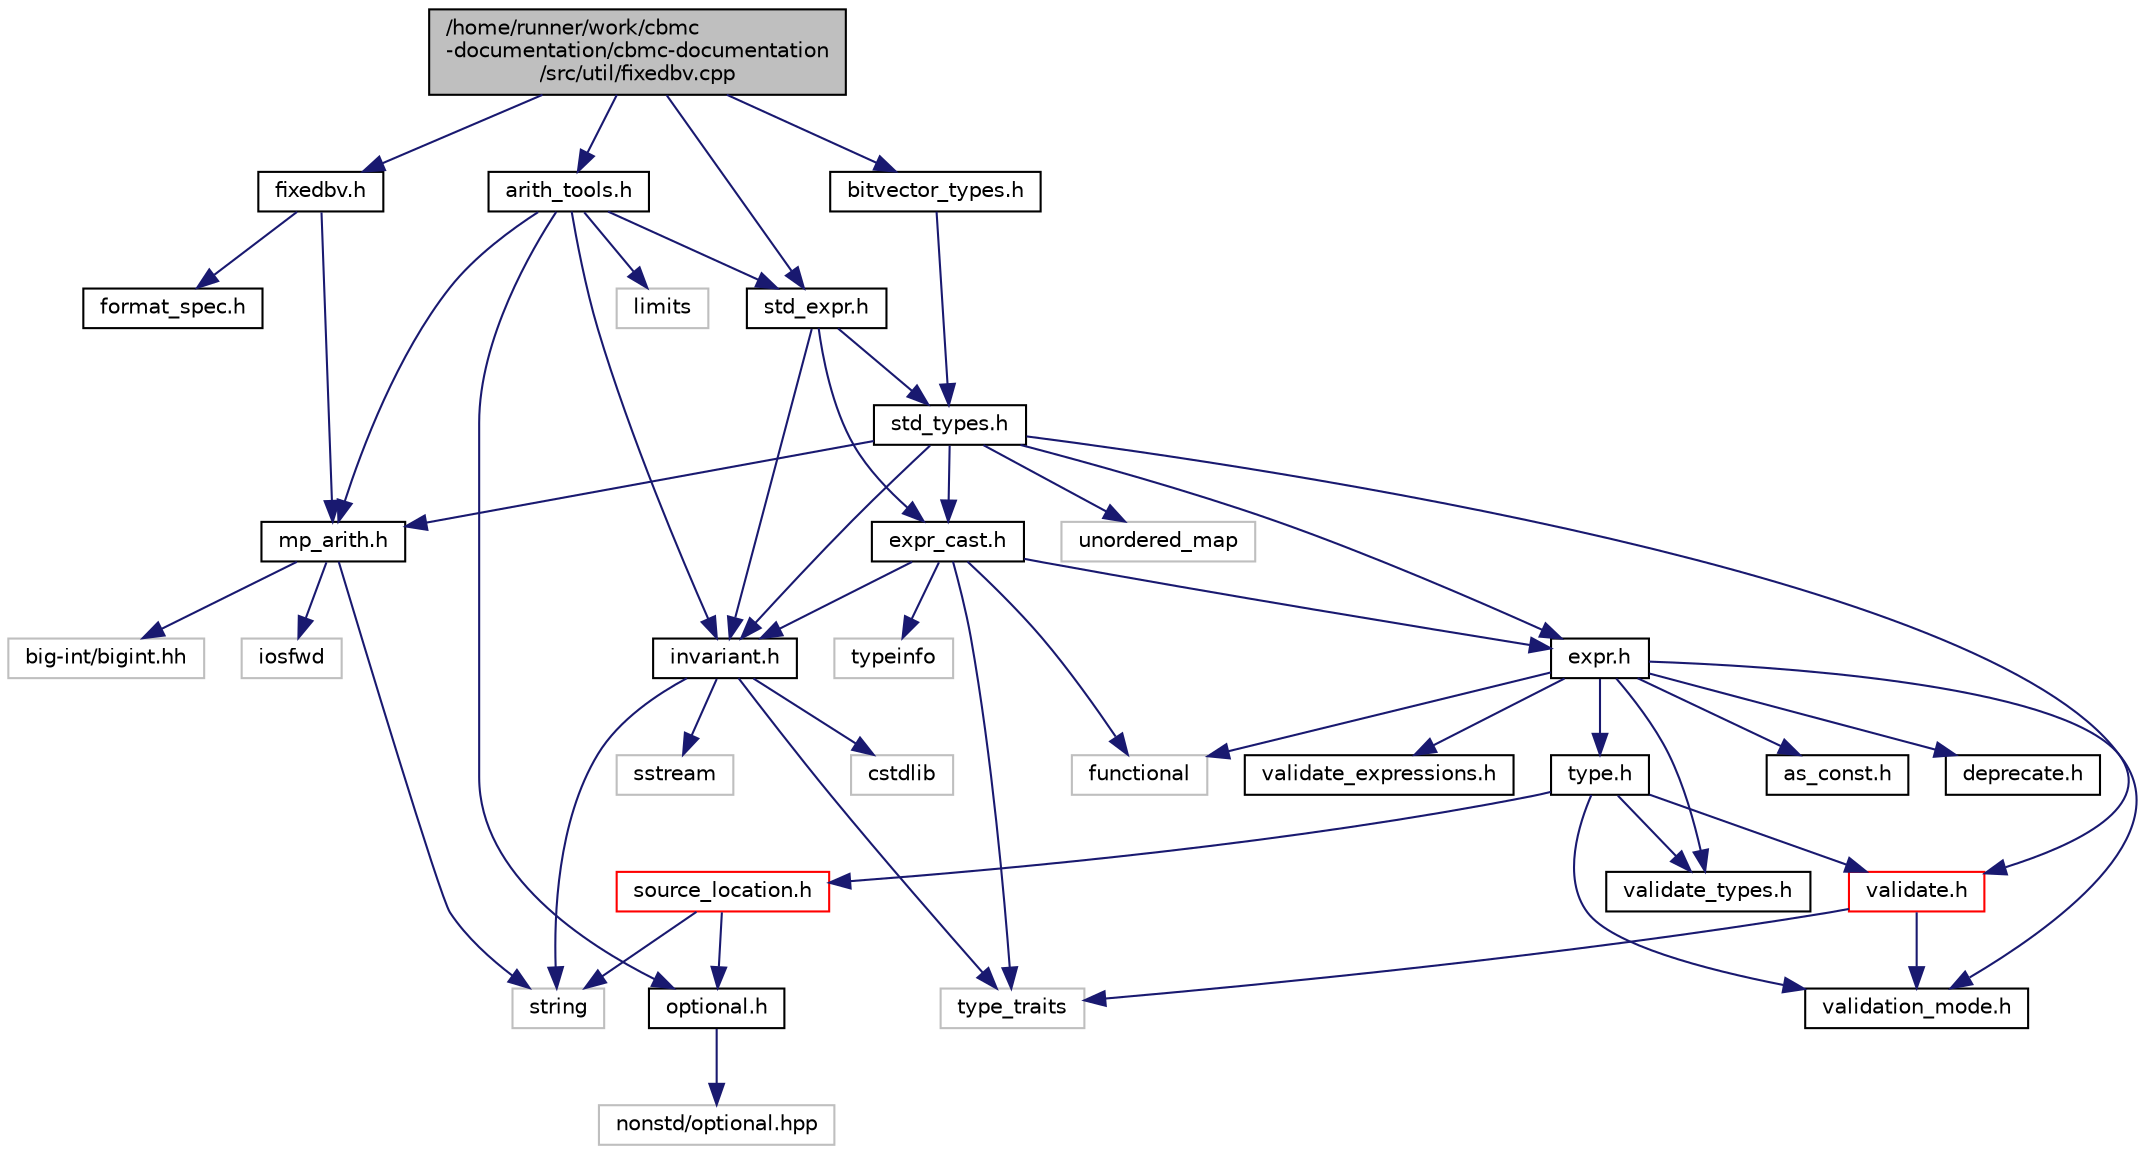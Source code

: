 digraph "/home/runner/work/cbmc-documentation/cbmc-documentation/src/util/fixedbv.cpp"
{
 // LATEX_PDF_SIZE
  bgcolor="transparent";
  edge [fontname="Helvetica",fontsize="10",labelfontname="Helvetica",labelfontsize="10"];
  node [fontname="Helvetica",fontsize="10",shape=record];
  Node1 [label="/home/runner/work/cbmc\l-documentation/cbmc-documentation\l/src/util/fixedbv.cpp",height=0.2,width=0.4,color="black", fillcolor="grey75", style="filled", fontcolor="black",tooltip=" "];
  Node1 -> Node2 [color="midnightblue",fontsize="10",style="solid",fontname="Helvetica"];
  Node2 [label="fixedbv.h",height=0.2,width=0.4,color="black",URL="$fixedbv_8h.html",tooltip=" "];
  Node2 -> Node3 [color="midnightblue",fontsize="10",style="solid",fontname="Helvetica"];
  Node3 [label="mp_arith.h",height=0.2,width=0.4,color="black",URL="$mp__arith_8h.html",tooltip=" "];
  Node3 -> Node4 [color="midnightblue",fontsize="10",style="solid",fontname="Helvetica"];
  Node4 [label="iosfwd",height=0.2,width=0.4,color="grey75",tooltip=" "];
  Node3 -> Node5 [color="midnightblue",fontsize="10",style="solid",fontname="Helvetica"];
  Node5 [label="string",height=0.2,width=0.4,color="grey75",tooltip=" "];
  Node3 -> Node6 [color="midnightblue",fontsize="10",style="solid",fontname="Helvetica"];
  Node6 [label="big-int/bigint.hh",height=0.2,width=0.4,color="grey75",tooltip=" "];
  Node2 -> Node7 [color="midnightblue",fontsize="10",style="solid",fontname="Helvetica"];
  Node7 [label="format_spec.h",height=0.2,width=0.4,color="black",URL="$format__spec_8h.html",tooltip=" "];
  Node1 -> Node8 [color="midnightblue",fontsize="10",style="solid",fontname="Helvetica"];
  Node8 [label="arith_tools.h",height=0.2,width=0.4,color="black",URL="$arith__tools_8h.html",tooltip=" "];
  Node8 -> Node9 [color="midnightblue",fontsize="10",style="solid",fontname="Helvetica"];
  Node9 [label="invariant.h",height=0.2,width=0.4,color="black",URL="$src_2util_2invariant_8h.html",tooltip=" "];
  Node9 -> Node10 [color="midnightblue",fontsize="10",style="solid",fontname="Helvetica"];
  Node10 [label="cstdlib",height=0.2,width=0.4,color="grey75",tooltip=" "];
  Node9 -> Node11 [color="midnightblue",fontsize="10",style="solid",fontname="Helvetica"];
  Node11 [label="sstream",height=0.2,width=0.4,color="grey75",tooltip=" "];
  Node9 -> Node5 [color="midnightblue",fontsize="10",style="solid",fontname="Helvetica"];
  Node9 -> Node12 [color="midnightblue",fontsize="10",style="solid",fontname="Helvetica"];
  Node12 [label="type_traits",height=0.2,width=0.4,color="grey75",tooltip=" "];
  Node8 -> Node3 [color="midnightblue",fontsize="10",style="solid",fontname="Helvetica"];
  Node8 -> Node13 [color="midnightblue",fontsize="10",style="solid",fontname="Helvetica"];
  Node13 [label="optional.h",height=0.2,width=0.4,color="black",URL="$optional_8h.html",tooltip=" "];
  Node13 -> Node14 [color="midnightblue",fontsize="10",style="solid",fontname="Helvetica"];
  Node14 [label="nonstd/optional.hpp",height=0.2,width=0.4,color="grey75",tooltip=" "];
  Node8 -> Node15 [color="midnightblue",fontsize="10",style="solid",fontname="Helvetica"];
  Node15 [label="std_expr.h",height=0.2,width=0.4,color="black",URL="$std__expr_8h.html",tooltip=" "];
  Node15 -> Node16 [color="midnightblue",fontsize="10",style="solid",fontname="Helvetica"];
  Node16 [label="expr_cast.h",height=0.2,width=0.4,color="black",URL="$expr__cast_8h.html",tooltip="Templated functions to cast to specific exprt-derived classes."];
  Node16 -> Node17 [color="midnightblue",fontsize="10",style="solid",fontname="Helvetica"];
  Node17 [label="typeinfo",height=0.2,width=0.4,color="grey75",tooltip=" "];
  Node16 -> Node12 [color="midnightblue",fontsize="10",style="solid",fontname="Helvetica"];
  Node16 -> Node18 [color="midnightblue",fontsize="10",style="solid",fontname="Helvetica"];
  Node18 [label="functional",height=0.2,width=0.4,color="grey75",tooltip=" "];
  Node16 -> Node9 [color="midnightblue",fontsize="10",style="solid",fontname="Helvetica"];
  Node16 -> Node19 [color="midnightblue",fontsize="10",style="solid",fontname="Helvetica"];
  Node19 [label="expr.h",height=0.2,width=0.4,color="black",URL="$expr_8h.html",tooltip=" "];
  Node19 -> Node20 [color="midnightblue",fontsize="10",style="solid",fontname="Helvetica"];
  Node20 [label="as_const.h",height=0.2,width=0.4,color="black",URL="$as__const_8h.html",tooltip=" "];
  Node19 -> Node21 [color="midnightblue",fontsize="10",style="solid",fontname="Helvetica"];
  Node21 [label="deprecate.h",height=0.2,width=0.4,color="black",URL="$deprecate_8h.html",tooltip=" "];
  Node19 -> Node22 [color="midnightblue",fontsize="10",style="solid",fontname="Helvetica"];
  Node22 [label="type.h",height=0.2,width=0.4,color="black",URL="$type_8h.html",tooltip=" "];
  Node22 -> Node23 [color="midnightblue",fontsize="10",style="solid",fontname="Helvetica"];
  Node23 [label="source_location.h",height=0.2,width=0.4,color="red",URL="$source__location_8h.html",tooltip=" "];
  Node23 -> Node13 [color="midnightblue",fontsize="10",style="solid",fontname="Helvetica"];
  Node23 -> Node5 [color="midnightblue",fontsize="10",style="solid",fontname="Helvetica"];
  Node22 -> Node40 [color="midnightblue",fontsize="10",style="solid",fontname="Helvetica"];
  Node40 [label="validate.h",height=0.2,width=0.4,color="red",URL="$validate_8h.html",tooltip=" "];
  Node40 -> Node12 [color="midnightblue",fontsize="10",style="solid",fontname="Helvetica"];
  Node40 -> Node42 [color="midnightblue",fontsize="10",style="solid",fontname="Helvetica"];
  Node42 [label="validation_mode.h",height=0.2,width=0.4,color="black",URL="$validation__mode_8h.html",tooltip=" "];
  Node22 -> Node43 [color="midnightblue",fontsize="10",style="solid",fontname="Helvetica"];
  Node43 [label="validate_types.h",height=0.2,width=0.4,color="black",URL="$validate__types_8h.html",tooltip=" "];
  Node22 -> Node42 [color="midnightblue",fontsize="10",style="solid",fontname="Helvetica"];
  Node19 -> Node44 [color="midnightblue",fontsize="10",style="solid",fontname="Helvetica"];
  Node44 [label="validate_expressions.h",height=0.2,width=0.4,color="black",URL="$validate__expressions_8h.html",tooltip=" "];
  Node19 -> Node43 [color="midnightblue",fontsize="10",style="solid",fontname="Helvetica"];
  Node19 -> Node42 [color="midnightblue",fontsize="10",style="solid",fontname="Helvetica"];
  Node19 -> Node18 [color="midnightblue",fontsize="10",style="solid",fontname="Helvetica"];
  Node15 -> Node9 [color="midnightblue",fontsize="10",style="solid",fontname="Helvetica"];
  Node15 -> Node45 [color="midnightblue",fontsize="10",style="solid",fontname="Helvetica"];
  Node45 [label="std_types.h",height=0.2,width=0.4,color="black",URL="$std__types_8h.html",tooltip=" "];
  Node45 -> Node19 [color="midnightblue",fontsize="10",style="solid",fontname="Helvetica"];
  Node45 -> Node16 [color="midnightblue",fontsize="10",style="solid",fontname="Helvetica"];
  Node45 -> Node9 [color="midnightblue",fontsize="10",style="solid",fontname="Helvetica"];
  Node45 -> Node3 [color="midnightblue",fontsize="10",style="solid",fontname="Helvetica"];
  Node45 -> Node40 [color="midnightblue",fontsize="10",style="solid",fontname="Helvetica"];
  Node45 -> Node32 [color="midnightblue",fontsize="10",style="solid",fontname="Helvetica"];
  Node32 [label="unordered_map",height=0.2,width=0.4,color="grey75",tooltip=" "];
  Node8 -> Node46 [color="midnightblue",fontsize="10",style="solid",fontname="Helvetica"];
  Node46 [label="limits",height=0.2,width=0.4,color="grey75",tooltip=" "];
  Node1 -> Node47 [color="midnightblue",fontsize="10",style="solid",fontname="Helvetica"];
  Node47 [label="bitvector_types.h",height=0.2,width=0.4,color="black",URL="$bitvector__types_8h.html",tooltip=" "];
  Node47 -> Node45 [color="midnightblue",fontsize="10",style="solid",fontname="Helvetica"];
  Node1 -> Node15 [color="midnightblue",fontsize="10",style="solid",fontname="Helvetica"];
}
